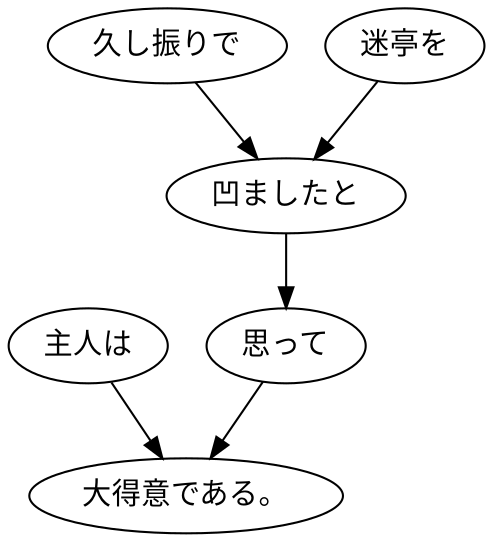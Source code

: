 digraph graph6283 {
	node0 [label="主人は"];
	node1 [label="久し振りで"];
	node2 [label="迷亭を"];
	node3 [label="凹ましたと"];
	node4 [label="思って"];
	node5 [label="大得意である。"];
	node0 -> node5;
	node1 -> node3;
	node2 -> node3;
	node3 -> node4;
	node4 -> node5;
}

